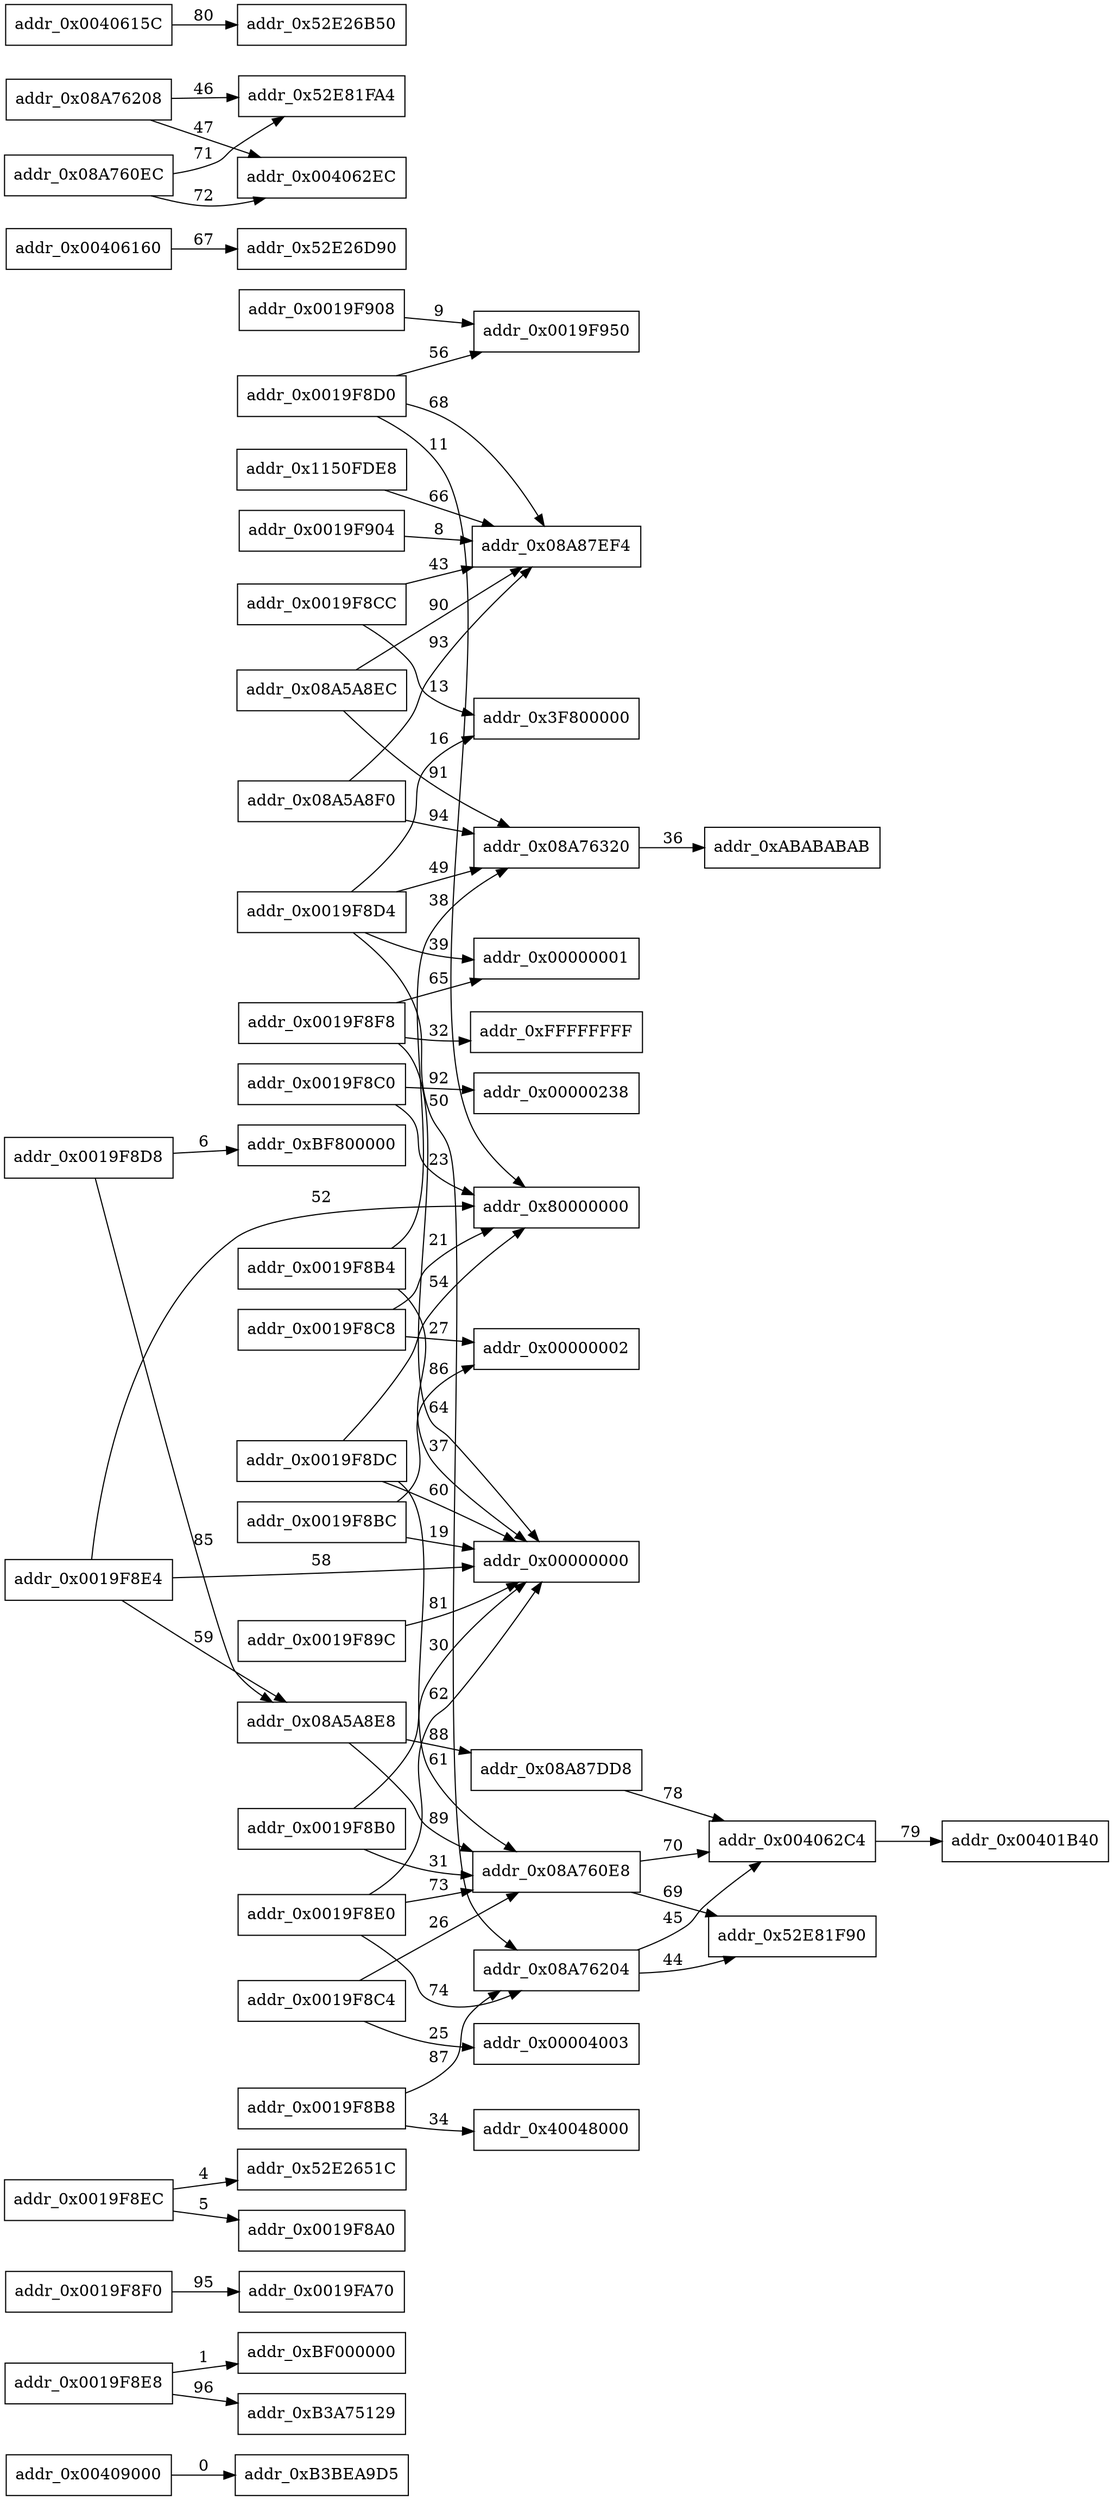 strict digraph Memory {
    node [shape=box];
    rankdir = LR;

    addr_0x00409000 -> addr_0xB3BEA9D5 [label="0"]
    addr_0x0019F8E8 -> addr_0xBF000000 [label="1"]
    addr_0x0019F8E8 -> addr_0xB3A75129 [label="2"]
    addr_0x0019F8F0 -> addr_0x0019FA70 [label="3"]
    addr_0x0019F8EC -> addr_0x52E2651C [label="4"]
    addr_0x0019F8EC -> addr_0x0019F8A0 [label="5"]
    addr_0x0019F8D8 -> addr_0xBF800000 [label="6"]
    addr_0x0019F8D8 -> addr_0x08A5A8E8 [label="7"]
    addr_0x0019F904 -> addr_0x08A87EF4 [label="8"]
    addr_0x0019F908 -> addr_0x0019F950 [label="9"]
    addr_0x08A5A8E8 -> addr_0x08A87DD8 [label="10"]
    addr_0x0019F8D0 -> addr_0x80000000 [label="11"]
    addr_0x0019F8D0 -> addr_0x0019F950 [label="12"]
    addr_0x0019F8CC -> addr_0x3F800000 [label="13"]
    addr_0x0019F8CC -> addr_0x08A87EF4 [label="14"]
    addr_0x08A5A8EC -> addr_0x08A87EF4 [label="15"]
    addr_0x0019F8D4 -> addr_0x3F800000 [label="16"]
    addr_0x0019F8D4 -> addr_0x00000001 [label="17"]
    addr_0x08A5A8F0 -> addr_0x08A87EF4 [label="18"]
    addr_0x0019F8BC -> addr_0x00000000 [label="19"]
    addr_0x0019F8BC -> addr_0x00000002 [label="20"]
    addr_0x0019F8C8 -> addr_0x80000000 [label="21"]
    addr_0x0019F8C8 -> addr_0x00000002 [label="22"]
    addr_0x0019F8C0 -> addr_0x80000000 [label="23"]
    addr_0x0019F8C0 -> addr_0x00000238 [label="24"]
    addr_0x0019F8C4 -> addr_0x00004003 [label="25"]
    addr_0x0019F8C4 -> addr_0x08A760E8 [label="26"]
    addr_0x0019F8C8 -> addr_0x00000002 [label="27"]
    addr_0x0019F8D4 -> addr_0x00000001 [label="28"]
    addr_0x0019F8D0 -> addr_0x0019F950 [label="29"]
    addr_0x0019F8B0 -> addr_0x00000000 [label="30"]
    addr_0x0019F8B0 -> addr_0x08A760E8 [label="31"]
    addr_0x0019F8F8 -> addr_0xFFFFFFFF [label="32"]
    addr_0x0019F8F8 -> addr_0x00000000 [label="33"]
    addr_0x0019F8B8 -> addr_0x40048000 [label="34"]
    addr_0x0019F8B8 -> addr_0x08A76204 [label="35"]
    addr_0x08A76320 -> addr_0xABABABAB [label="36"]
    addr_0x0019F8B4 -> addr_0x00000000 [label="37"]
    addr_0x0019F8B4 -> addr_0x08A76320 [label="38"]
    addr_0x0019F8D4 -> addr_0x00000001 [label="39"]
    addr_0x0019F8D4 -> addr_0x08A76320 [label="40"]
    addr_0x00406160 -> addr_0x52E26D90 [label="41"]
    addr_0x0019F8D8 -> addr_0x08A5A8E8 [label="42"]
    addr_0x0019F8CC -> addr_0x08A87EF4 [label="43"]
    addr_0x08A76204 -> addr_0x52E81F90 [label="44"]
    addr_0x08A76204 -> addr_0x004062C4 [label="45"]
    addr_0x08A76208 -> addr_0x52E81FA4 [label="46"]
    addr_0x08A76208 -> addr_0x004062EC [label="47"]
    addr_0x08A5A8EC -> addr_0x08A87EF4 [label="48"]
    addr_0x0019F8D4 -> addr_0x08A76320 [label="49"]
    addr_0x0019F8D4 -> addr_0x08A76204 [label="50"]
    addr_0x08A5A8E8 -> addr_0x08A87DD8 [label="51"]
    addr_0x0019F8E4 -> addr_0x80000000 [label="52"]
    addr_0x0019F8E4 -> addr_0x00000000 [label="53"]
    addr_0x0019F8DC -> addr_0x80000000 [label="54"]
    addr_0x0019F8DC -> addr_0x00000000 [label="55"]
    addr_0x0019F8D0 -> addr_0x0019F950 [label="56"]
    addr_0x0019F8D0 -> addr_0x08A87EF4 [label="57"]
    addr_0x0019F8E4 -> addr_0x00000000 [label="58"]
    addr_0x0019F8E4 -> addr_0x08A5A8E8 [label="59"]
    addr_0x0019F8DC -> addr_0x00000000 [label="60"]
    addr_0x0019F8DC -> addr_0x08A760E8 [label="61"]
    addr_0x0019F8E0 -> addr_0x00000000 [label="62"]
    addr_0x0019F8E0 -> addr_0x08A760E8 [label="63"]
    addr_0x0019F8F8 -> addr_0x00000000 [label="64"]
    addr_0x0019F8F8 -> addr_0x00000001 [label="65"]
    addr_0x1150FDE8 -> addr_0x08A87EF4 [label="66"]
    addr_0x00406160 -> addr_0x52E26D90 [label="67"]
    addr_0x0019F8D0 -> addr_0x08A87EF4 [label="68"]
    addr_0x08A760E8 -> addr_0x52E81F90 [label="69"]
    addr_0x08A760E8 -> addr_0x004062C4 [label="70"]
    addr_0x08A760EC -> addr_0x52E81FA4 [label="71"]
    addr_0x08A760EC -> addr_0x004062EC [label="72"]
    addr_0x0019F8E0 -> addr_0x08A760E8 [label="73"]
    addr_0x0019F8E0 -> addr_0x08A76204 [label="74"]
    addr_0x0019F8D8 -> addr_0x08A5A8E8 [label="75"]
    addr_0x08A5A8E8 -> addr_0x08A87DD8 [label="76"]
    addr_0x08A5A8EC -> addr_0x08A87EF4 [label="77"]
    addr_0x08A87DD8 -> addr_0x004062C4 [label="78"]
    addr_0x004062C4 -> addr_0x00401B40 [label="79"]
    addr_0x0040615C -> addr_0x52E26B50 [label="80"]
    addr_0x0019F89C -> addr_0x00000000 [label="81"]
    addr_0x0019F8D8 -> addr_0x08A5A8E8 [label="82"]
    addr_0x08A5A8F0 -> addr_0x08A87EF4 [label="83"]
    addr_0x08A5A8E8 -> addr_0x08A87DD8 [label="84"]
    addr_0x0019F8D8 -> addr_0x08A5A8E8 [label="85"]
    addr_0x0019F8BC -> addr_0x00000002 [label="86"]
    addr_0x0019F8B8 -> addr_0x08A76204 [label="87"]
    addr_0x08A5A8E8 -> addr_0x08A87DD8 [label="88"]
    addr_0x08A5A8E8 -> addr_0x08A760E8 [label="89"]
    addr_0x08A5A8EC -> addr_0x08A87EF4 [label="90"]
    addr_0x08A5A8EC -> addr_0x08A76320 [label="91"]
    addr_0x0019F8C0 -> addr_0x00000238 [label="92"]
    addr_0x08A5A8F0 -> addr_0x08A87EF4 [label="93"]
    addr_0x08A5A8F0 -> addr_0x08A76320 [label="94"]
    addr_0x0019F8F0 -> addr_0x0019FA70 [label="95"]
    addr_0x0019F8E8 -> addr_0xB3A75129 [label="96"]
}